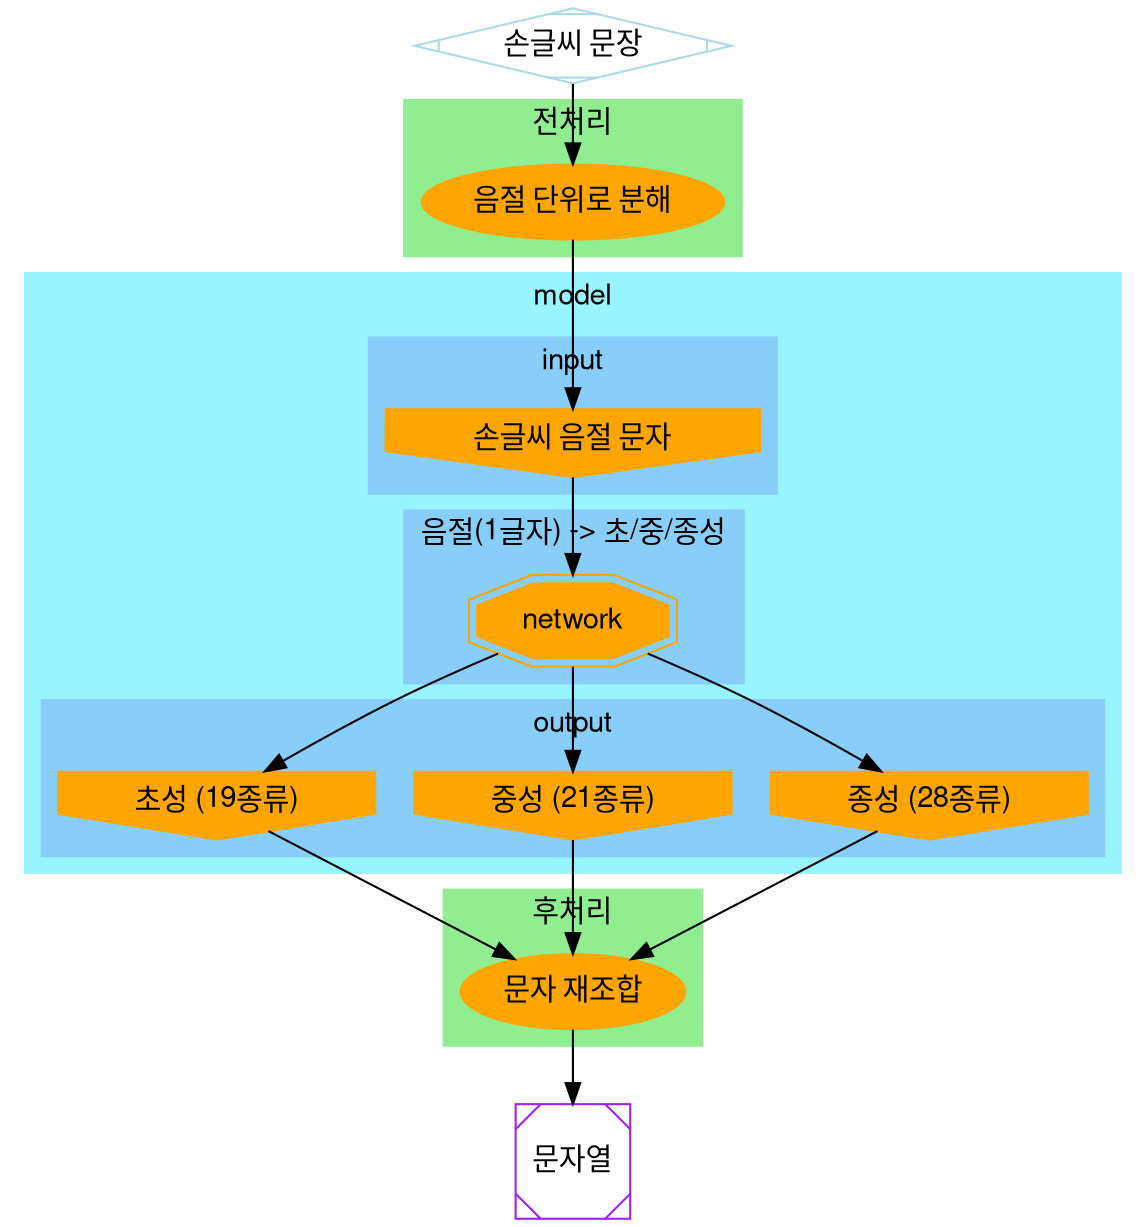 
// install graphviz
// dot insight/roadmap/way2.dot -T png -o insight/roadmap/way2.png

digraph G {
	fontname="BM JUA_TTF,Helvetica,Arial,sans-serif"
	node [fontname="BM JUA_TTF,Helvetica,Arial,sans-serif", style=filled]
	edge [fontname="BM JUA_TTF,Helvetica,Arial,sans-serif"]

	start [label="손글씨 문장", shape=Mdiamond, style="solid", color="lightblue"];
	end [label="문자열", shape=Msquare, style="solid", color="purple"];

    subgraph cluster_pre_processing {
		style=filled;
		color=lightgreen;
		node [style=filled,color=white];
        decomposition [label="음절 단위로 분해", color=orange]
		label="전처리";
	}

    subgraph cluster_model {
		style=filled;
		color=cadetblue1;
		label="model";
		rankdir="TB";

		subgraph cluster_input {
	    	style=filled;
			color=lightskyblue;
	    	node [style=filled,color=white];
            input [label="손글씨 음절 문자", color=orange, shape=invhouse]
	    	label="input";
	    }
    
	    subgraph cluster_network {
	    	style=filled;
			color=lightskyblue;
	    	node [style=filled,color=white];
            network [label="network", color=orange, shape="doubleoctagon"]
	    	label="음절(1글자) -> 초/중/종성";
	    }
    
	    subgraph cluster_output {
	    	style=filled;
			color=lightskyblue;
	    	node [style=filled,color=white];
            output_3 [label="종성 (28종류)", color=orange, shape=invhouse]
            output_2 [label="중성 (21종류)", color=orange, shape=invhouse]
            output_1 [label="초성 (19종류)", color=orange, shape=invhouse]
	    	label="output";
	    }
	}

    subgraph cluster_post_processing {
		style=filled;
		color=lightgreen;
		node [style=filled,color=white];
        recombination [label="문자 재조합", color=orange]
		label="후처리";
	}

	start -> decomposition 
	-> input -> network -> output_1, output_2, output_3 
	-> recombination -> end;
}

